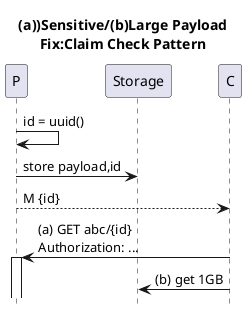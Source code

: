 @startuml
title (a))Sensitive/(b)Large Payload\nFix:Claim Check Pattern
hide footbox

P->P:id = uuid()
P->Storage:store payload,id
P-->C: M {id}
C->P++: (a) GET abc/{id}\nAuthorization: ...
Storage<-C--: (b) get 1GB
@enduml

